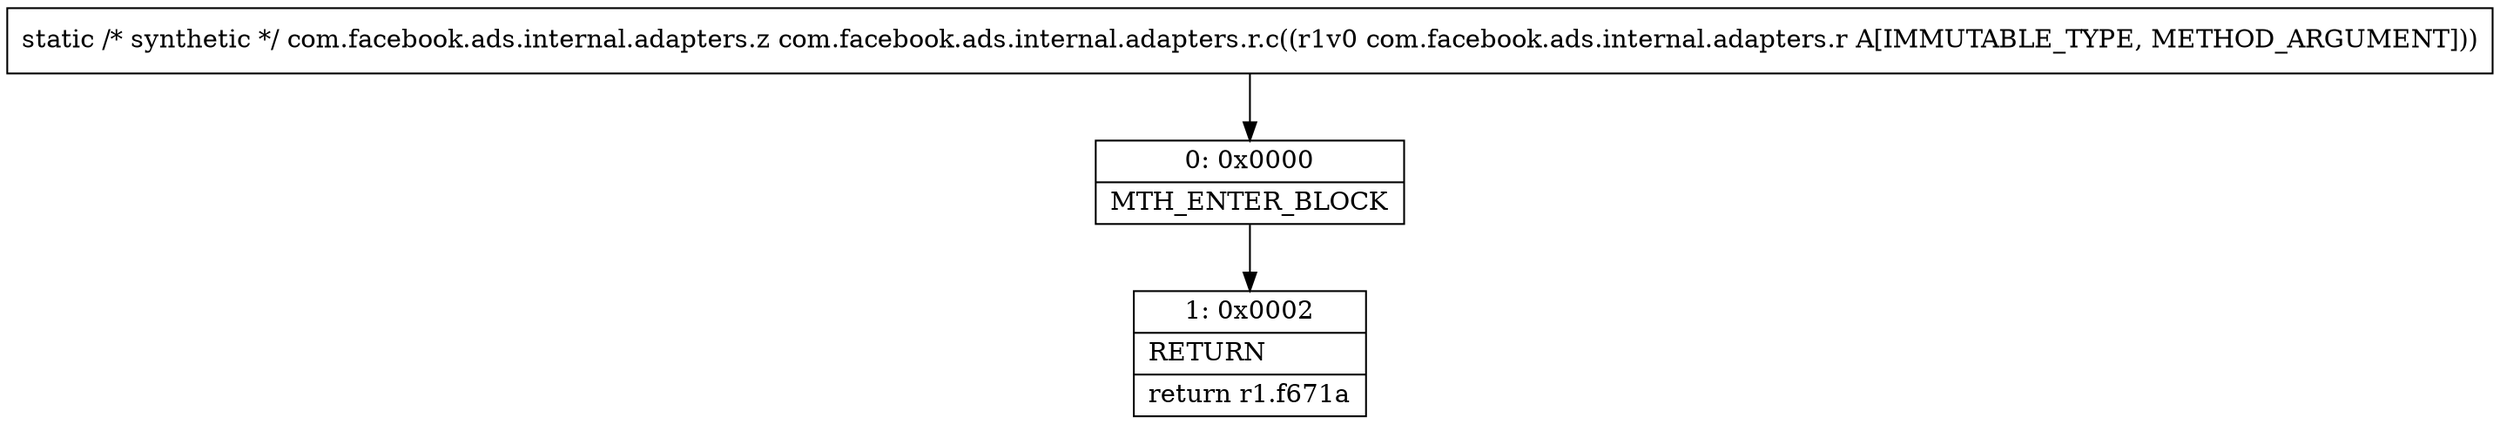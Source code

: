 digraph "CFG forcom.facebook.ads.internal.adapters.r.c(Lcom\/facebook\/ads\/internal\/adapters\/r;)Lcom\/facebook\/ads\/internal\/adapters\/z;" {
Node_0 [shape=record,label="{0\:\ 0x0000|MTH_ENTER_BLOCK\l}"];
Node_1 [shape=record,label="{1\:\ 0x0002|RETURN\l|return r1.f671a\l}"];
MethodNode[shape=record,label="{static \/* synthetic *\/ com.facebook.ads.internal.adapters.z com.facebook.ads.internal.adapters.r.c((r1v0 com.facebook.ads.internal.adapters.r A[IMMUTABLE_TYPE, METHOD_ARGUMENT])) }"];
MethodNode -> Node_0;
Node_0 -> Node_1;
}

